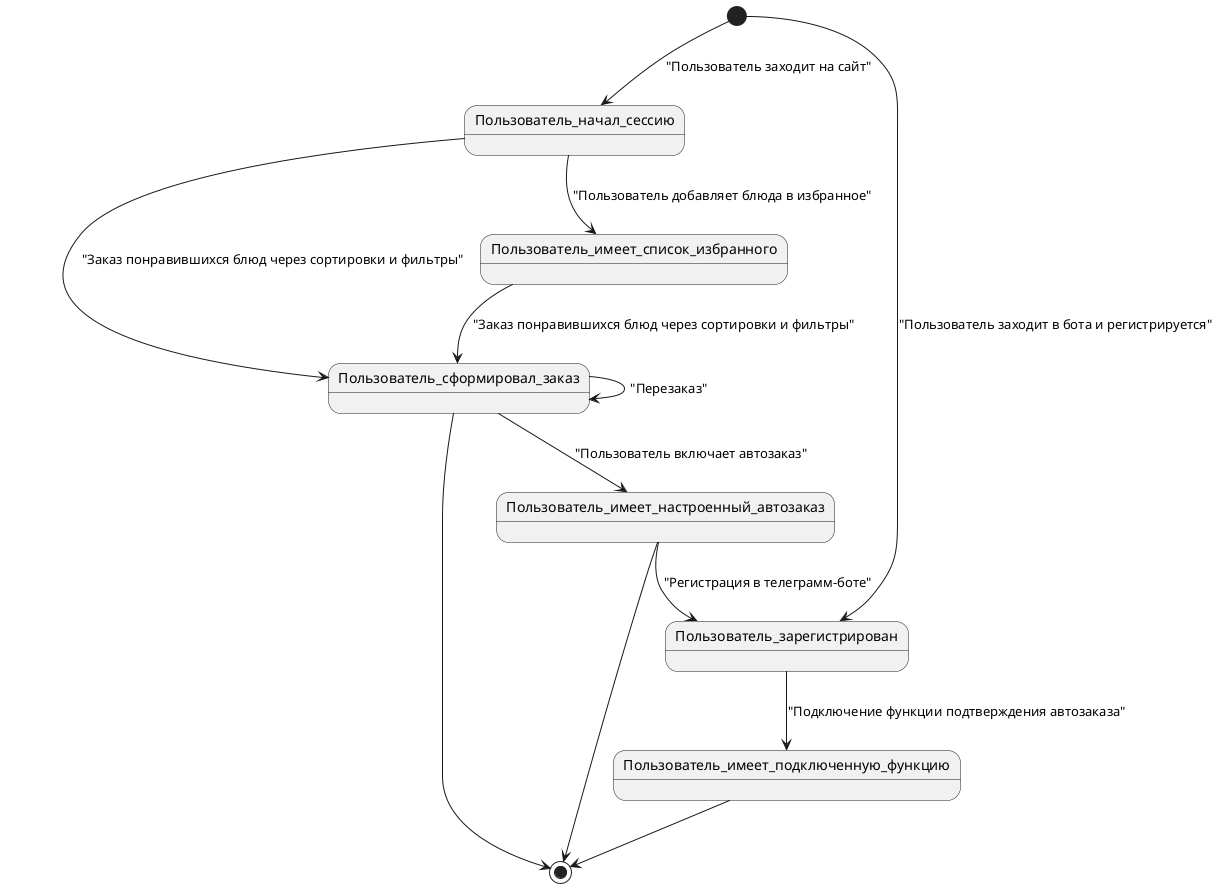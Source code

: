 @startuml StateUML
[*] --> Пользователь_начал_сессию : "Пользователь заходит на сайт"
[*] --> Пользователь_зарегистрирован: "Пользователь заходит в бота и регистрируется"
Пользователь_начал_сессию --> Пользователь_имеет_список_избранного : "Пользователь добавляет блюда в избранное"
Пользователь_начал_сессию --> Пользователь_сформировал_заказ : "Заказ понравившихся блюд через сортировки и фильтры"
Пользователь_имеет_список_избранного --> Пользователь_сформировал_заказ : "Заказ понравившихся блюд через сортировки и фильтры"
Пользователь_сформировал_заказ --> [*]
Пользователь_сформировал_заказ --> Пользователь_сформировал_заказ : "Перезаказ"
Пользователь_сформировал_заказ --> Пользователь_имеет_настроенный_автозаказ : "Пользователь включает автозаказ"
Пользователь_имеет_настроенный_автозаказ --> [*]
Пользователь_имеет_настроенный_автозаказ --> Пользователь_зарегистрирован : "Регистрация в телеграмм-боте"
Пользователь_зарегистрирован --> Пользователь_имеет_подключенную_функцию : "Подключение функции подтверждения автозаказа"
Пользователь_имеет_подключенную_функцию --> [*]
@enduml
